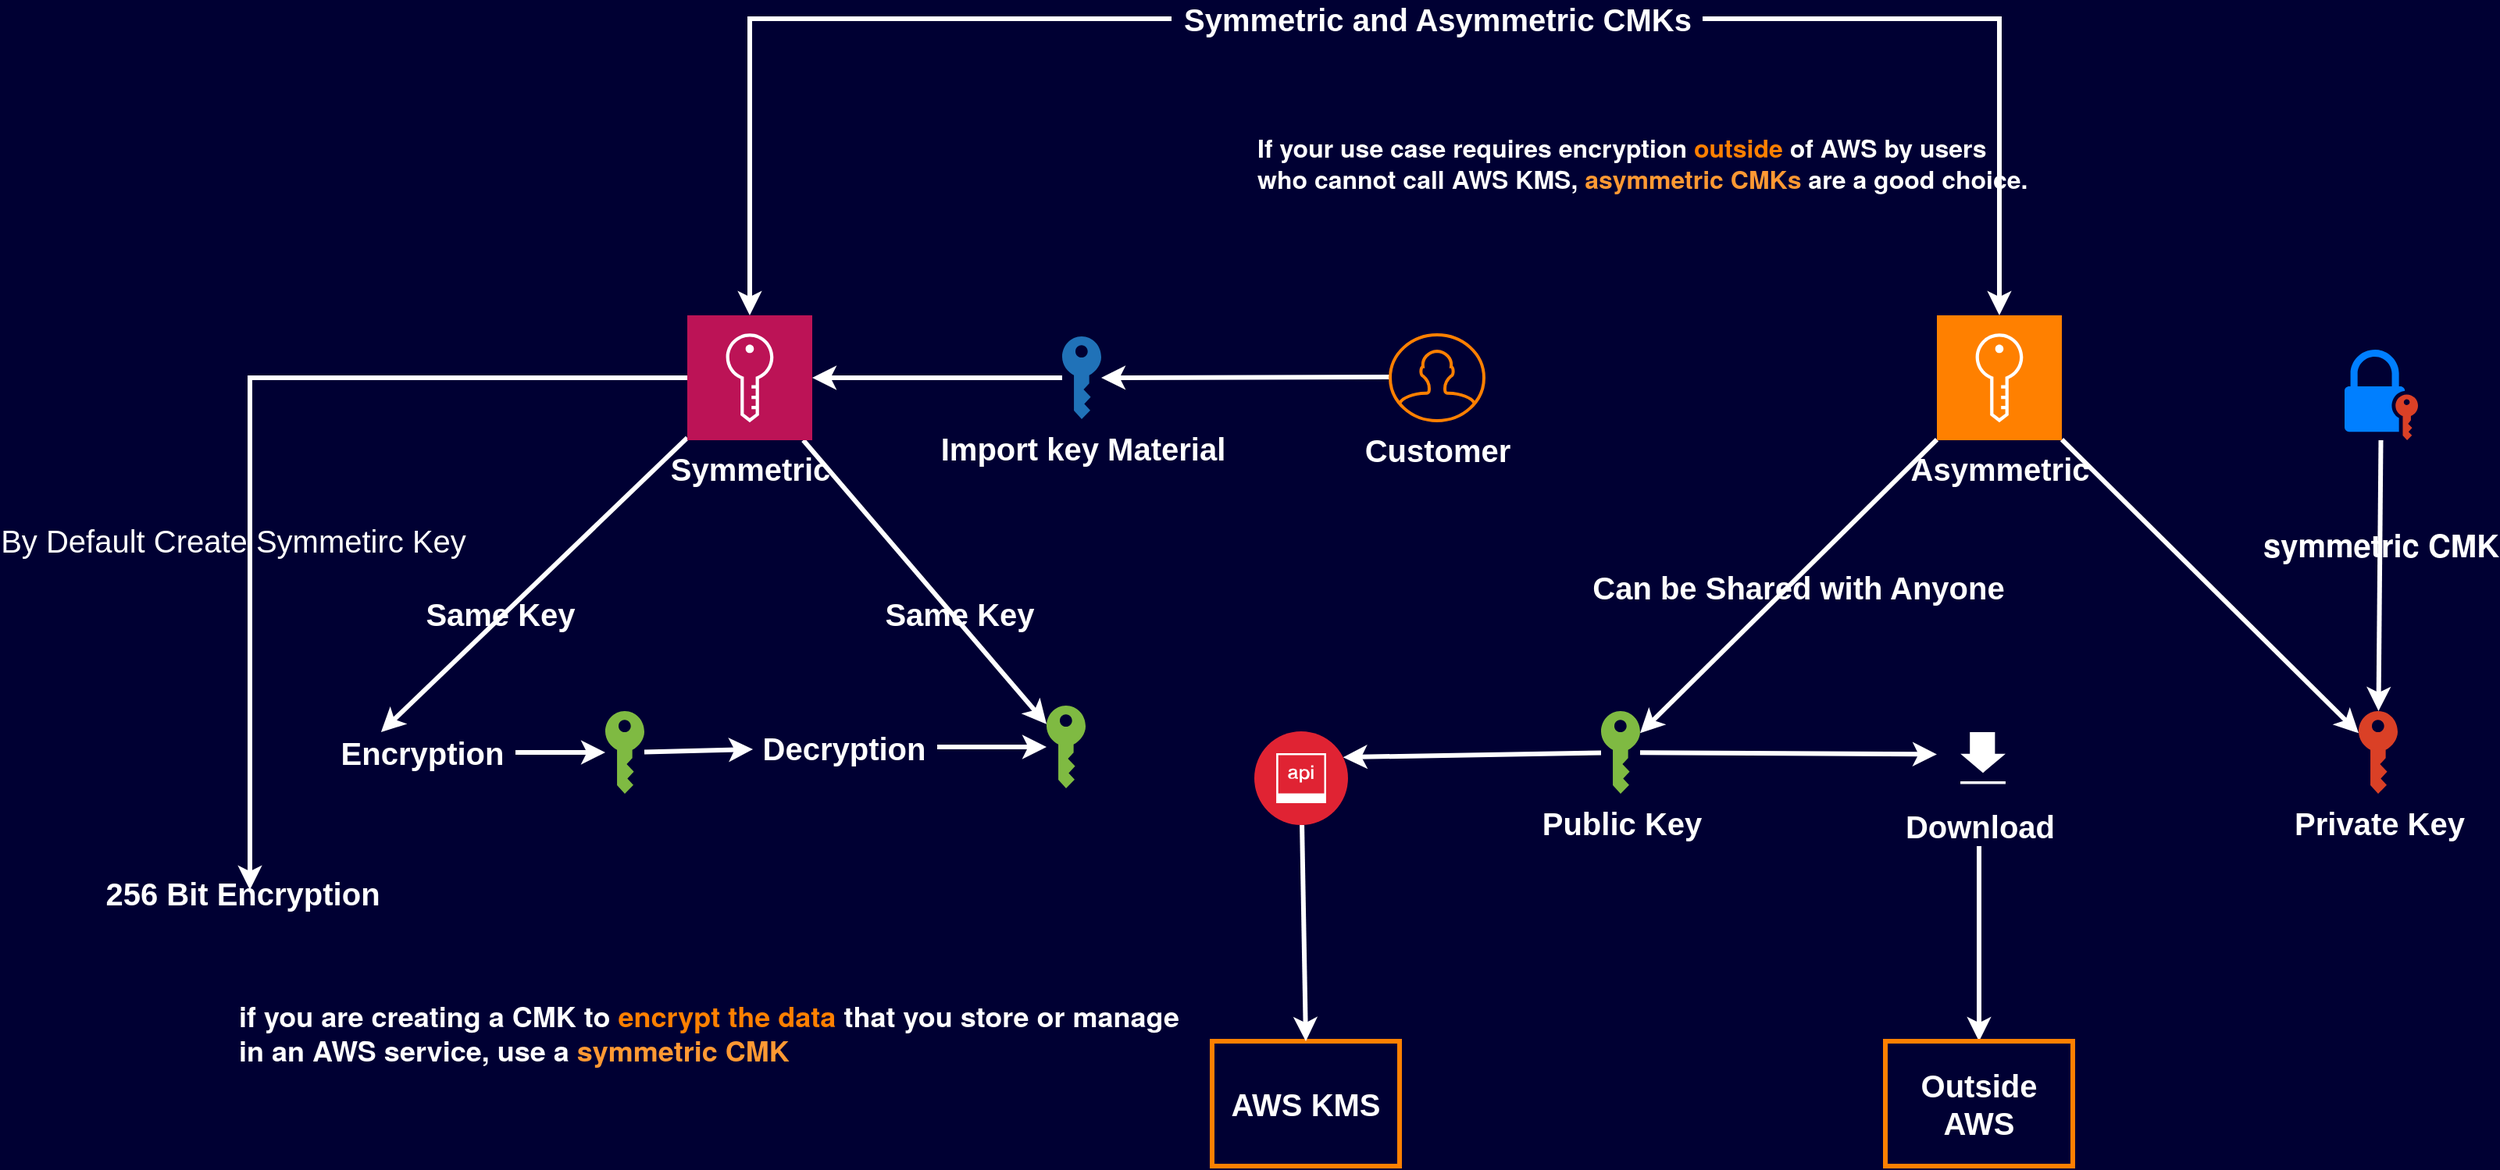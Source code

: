 <mxfile version="13.4.5" type="device"><diagram id="5AJA4819VfViXXp56o83" name="Page-1"><mxGraphModel dx="2007" dy="480" grid="0" gridSize="10" guides="1" tooltips="1" connect="1" arrows="1" fold="1" page="1" pageScale="1" pageWidth="1169" pageHeight="827" background="#000033" math="0" shadow="0"><root><mxCell id="0"/><mxCell id="1" parent="0"/><mxCell id="XHHC5NkDdqBm3XuTftlK-13" style="edgeStyle=orthogonalEdgeStyle;rounded=0;orthogonalLoop=1;jettySize=auto;html=1;entryX=0.455;entryY=-0.1;entryDx=0;entryDy=0;entryPerimeter=0;strokeColor=#FFFFFF;strokeWidth=3;" edge="1" parent="1" source="XHHC5NkDdqBm3XuTftlK-3"><mxGeometry relative="1" as="geometry"><mxPoint x="-131.45" y="280" as="sourcePoint"/><mxPoint x="-280.0" y="608" as="targetPoint"/><Array as="points"><mxPoint x="-280" y="280"/></Array></mxGeometry></mxCell><mxCell id="XHHC5NkDdqBm3XuTftlK-22" value="&lt;font style=&quot;font-size: 20px&quot; color=&quot;#ffffff&quot;&gt;By Default Create Symmetirc Key&lt;/font&gt;" style="edgeLabel;html=1;align=center;verticalAlign=middle;resizable=0;points=[];labelBackgroundColor=none;" vertex="1" connectable="0" parent="XHHC5NkDdqBm3XuTftlK-13"><mxGeometry x="0.536" y="1" relative="1" as="geometry"><mxPoint x="-12.47" y="-83.5" as="offset"/></mxGeometry></mxCell><mxCell id="XHHC5NkDdqBm3XuTftlK-33" style="edgeStyle=none;rounded=0;orthogonalLoop=1;jettySize=auto;html=1;entryX=0.283;entryY=-0.15;entryDx=0;entryDy=0;entryPerimeter=0;strokeColor=#FFFFFF;strokeWidth=3;" edge="1" parent="1" source="XHHC5NkDdqBm3XuTftlK-3" target="XHHC5NkDdqBm3XuTftlK-26"><mxGeometry relative="1" as="geometry"/></mxCell><mxCell id="XHHC5NkDdqBm3XuTftlK-35" value="&lt;font color=&quot;#ffffff&quot; style=&quot;font-size: 20px&quot;&gt;&lt;b&gt;Same Key&lt;/b&gt;&lt;/font&gt;" style="edgeLabel;html=1;align=center;verticalAlign=middle;resizable=0;points=[];labelBackgroundColor=none;" vertex="1" connectable="0" parent="XHHC5NkDdqBm3XuTftlK-33"><mxGeometry x="0.422" y="2" relative="1" as="geometry"><mxPoint x="17.72" y="-23.69" as="offset"/></mxGeometry></mxCell><mxCell id="XHHC5NkDdqBm3XuTftlK-34" style="edgeStyle=none;rounded=0;orthogonalLoop=1;jettySize=auto;html=1;strokeColor=#FFFFFF;strokeWidth=3;" edge="1" parent="1" source="XHHC5NkDdqBm3XuTftlK-3" target="XHHC5NkDdqBm3XuTftlK-24"><mxGeometry relative="1" as="geometry"/></mxCell><mxCell id="XHHC5NkDdqBm3XuTftlK-36" value="&lt;font style=&quot;font-size: 20px&quot; color=&quot;#ffffff&quot;&gt;&lt;b&gt;Same Key&lt;/b&gt;&lt;/font&gt;" style="edgeLabel;html=1;align=center;verticalAlign=middle;resizable=0;points=[];labelBackgroundColor=none;" vertex="1" connectable="0" parent="XHHC5NkDdqBm3XuTftlK-34"><mxGeometry x="0.279" y="-1" relative="1" as="geometry"><mxPoint x="0.73" y="-6.2" as="offset"/></mxGeometry></mxCell><mxCell id="XHHC5NkDdqBm3XuTftlK-3" value="&lt;b style=&quot;color: rgb(255 , 255 , 255) ; font-size: 20px&quot;&gt;Symmetric&lt;/b&gt;" style="pointerEvents=1;shadow=0;dashed=0;html=1;strokeColor=none;labelPosition=center;verticalLabelPosition=bottom;verticalAlign=top;align=center;outlineConnect=0;shape=mxgraph.veeam2.key;fillColor=#BC1356;" vertex="1" parent="1"><mxGeometry y="240" width="80" height="80" as="geometry"/></mxCell><mxCell id="XHHC5NkDdqBm3XuTftlK-45" style="edgeStyle=none;rounded=0;orthogonalLoop=1;jettySize=auto;html=1;strokeColor=#FFFFFF;strokeWidth=3;fontColor=#FFFFFF;" edge="1" parent="1" source="XHHC5NkDdqBm3XuTftlK-4" target="XHHC5NkDdqBm3XuTftlK-43"><mxGeometry relative="1" as="geometry"/></mxCell><mxCell id="XHHC5NkDdqBm3XuTftlK-47" value="&lt;font style=&quot;font-size: 20px&quot;&gt;&lt;b&gt;Can be Shared with Anyone&lt;/b&gt;&lt;/font&gt;" style="edgeLabel;html=1;align=center;verticalAlign=middle;resizable=0;points=[];fontColor=#FFFFFF;labelBackgroundColor=none;labelBorderColor=none;" vertex="1" connectable="0" parent="XHHC5NkDdqBm3XuTftlK-45"><mxGeometry x="0.261" y="-2" relative="1" as="geometry"><mxPoint x="31.53" y="-23.05" as="offset"/></mxGeometry></mxCell><mxCell id="XHHC5NkDdqBm3XuTftlK-46" style="edgeStyle=none;rounded=0;orthogonalLoop=1;jettySize=auto;html=1;strokeColor=#FFFFFF;strokeWidth=3;fontColor=#FFFFFF;" edge="1" parent="1" source="XHHC5NkDdqBm3XuTftlK-4" target="XHHC5NkDdqBm3XuTftlK-44"><mxGeometry relative="1" as="geometry"/></mxCell><mxCell id="XHHC5NkDdqBm3XuTftlK-4" value="&lt;b style=&quot;color: rgb(255 , 255 , 255) ; font-size: 20px&quot;&gt;Asymmetric&lt;/b&gt;" style="pointerEvents=1;shadow=0;dashed=0;html=1;strokeColor=none;labelPosition=center;verticalLabelPosition=bottom;verticalAlign=top;align=center;outlineConnect=0;shape=mxgraph.veeam2.key;fillColor=#FF8000;" vertex="1" parent="1"><mxGeometry x="800" y="240" width="80" height="80" as="geometry"/></mxCell><mxCell id="XHHC5NkDdqBm3XuTftlK-8" style="edgeStyle=orthogonalEdgeStyle;rounded=0;orthogonalLoop=1;jettySize=auto;html=1;strokeWidth=3;strokeColor=#FFFFFF;" edge="1" parent="1" source="XHHC5NkDdqBm3XuTftlK-7" target="XHHC5NkDdqBm3XuTftlK-3"><mxGeometry relative="1" as="geometry"/></mxCell><mxCell id="XHHC5NkDdqBm3XuTftlK-9" style="edgeStyle=orthogonalEdgeStyle;rounded=0;orthogonalLoop=1;jettySize=auto;html=1;strokeColor=#FFFFFF;strokeWidth=3;" edge="1" parent="1" source="XHHC5NkDdqBm3XuTftlK-7" target="XHHC5NkDdqBm3XuTftlK-4"><mxGeometry relative="1" as="geometry"/></mxCell><mxCell id="XHHC5NkDdqBm3XuTftlK-7" value="&lt;font color=&quot;#ffffff&quot;&gt;&lt;span style=&quot;font-size: 20px&quot;&gt;&lt;b&gt;Symmetric and Asymmetric CMKs&lt;/b&gt;&lt;/span&gt;&lt;/font&gt;" style="text;html=1;resizable=0;autosize=1;align=center;verticalAlign=middle;points=[];fillColor=none;strokeColor=none;rounded=0;" vertex="1" parent="1"><mxGeometry x="310" y="40" width="340" height="20" as="geometry"/></mxCell><mxCell id="XHHC5NkDdqBm3XuTftlK-11" value="&lt;font color=&quot;#ffffff&quot;&gt;&lt;span style=&quot;font-size: 20px&quot;&gt;&lt;b&gt;256 Bit Encryption&lt;/b&gt;&lt;/span&gt;&lt;/font&gt;" style="text;html=1;resizable=0;autosize=1;align=center;verticalAlign=middle;points=[];fillColor=none;strokeColor=none;rounded=0;" vertex="1" parent="1"><mxGeometry x="-380" y="600" width="190" height="20" as="geometry"/></mxCell><mxCell id="XHHC5NkDdqBm3XuTftlK-30" style="rounded=0;orthogonalLoop=1;jettySize=auto;html=1;entryX=0.017;entryY=0.575;entryDx=0;entryDy=0;entryPerimeter=0;strokeColor=#FFFFFF;strokeWidth=3;" edge="1" parent="1" source="XHHC5NkDdqBm3XuTftlK-23" target="XHHC5NkDdqBm3XuTftlK-27"><mxGeometry relative="1" as="geometry"/></mxCell><mxCell id="XHHC5NkDdqBm3XuTftlK-23" value="" style="pointerEvents=1;shadow=0;dashed=0;html=1;strokeColor=none;labelPosition=center;verticalLabelPosition=bottom;verticalAlign=top;outlineConnect=0;align=center;shape=mxgraph.office.security.key_permissions;fillColor=#7FBA42;labelBackgroundColor=none;" vertex="1" parent="1"><mxGeometry x="-52.5" y="493.5" width="25" height="53" as="geometry"/></mxCell><mxCell id="XHHC5NkDdqBm3XuTftlK-24" value="" style="pointerEvents=1;shadow=0;dashed=0;html=1;strokeColor=none;labelPosition=center;verticalLabelPosition=bottom;verticalAlign=top;outlineConnect=0;align=center;shape=mxgraph.office.security.key_permissions;fillColor=#7FBA42;labelBackgroundColor=none;" vertex="1" parent="1"><mxGeometry x="230" y="490" width="25" height="53" as="geometry"/></mxCell><mxCell id="XHHC5NkDdqBm3XuTftlK-28" style="edgeStyle=orthogonalEdgeStyle;rounded=0;orthogonalLoop=1;jettySize=auto;html=1;strokeColor=#FFFFFF;strokeWidth=3;" edge="1" parent="1" source="XHHC5NkDdqBm3XuTftlK-26" target="XHHC5NkDdqBm3XuTftlK-23"><mxGeometry relative="1" as="geometry"/></mxCell><mxCell id="XHHC5NkDdqBm3XuTftlK-26" value="&lt;font color=&quot;#ffffff&quot;&gt;&lt;span style=&quot;font-size: 20px&quot;&gt;&lt;b&gt;Encryption&lt;/b&gt;&lt;/span&gt;&lt;/font&gt;" style="text;html=1;resizable=0;autosize=1;align=center;verticalAlign=middle;points=[];fillColor=none;strokeColor=none;rounded=0;labelBackgroundColor=none;" vertex="1" parent="1"><mxGeometry x="-230" y="510" width="120" height="20" as="geometry"/></mxCell><mxCell id="XHHC5NkDdqBm3XuTftlK-31" style="edgeStyle=none;rounded=0;orthogonalLoop=1;jettySize=auto;html=1;strokeColor=#FFFFFF;strokeWidth=3;" edge="1" parent="1" source="XHHC5NkDdqBm3XuTftlK-27" target="XHHC5NkDdqBm3XuTftlK-24"><mxGeometry relative="1" as="geometry"/></mxCell><mxCell id="XHHC5NkDdqBm3XuTftlK-27" value="&lt;font color=&quot;#ffffff&quot;&gt;&lt;span style=&quot;font-size: 20px&quot;&gt;&lt;b&gt;Decryption&lt;/b&gt;&lt;/span&gt;&lt;/font&gt;" style="text;html=1;resizable=0;autosize=1;align=center;verticalAlign=middle;points=[];fillColor=none;strokeColor=none;rounded=0;labelBackgroundColor=none;" vertex="1" parent="1"><mxGeometry x="40" y="506.5" width="120" height="20" as="geometry"/></mxCell><mxCell id="XHHC5NkDdqBm3XuTftlK-42" style="edgeStyle=none;rounded=0;orthogonalLoop=1;jettySize=auto;html=1;strokeColor=#FFFFFF;strokeWidth=3;fontColor=#FFFFFF;" edge="1" parent="1" source="XHHC5NkDdqBm3XuTftlK-37" target="XHHC5NkDdqBm3XuTftlK-3"><mxGeometry relative="1" as="geometry"/></mxCell><mxCell id="XHHC5NkDdqBm3XuTftlK-37" value="&lt;font style=&quot;font-size: 20px&quot; color=&quot;#ffffff&quot;&gt;&lt;b&gt;Import key Material&lt;/b&gt;&lt;/font&gt;" style="pointerEvents=1;shadow=0;dashed=0;html=1;strokeColor=none;labelPosition=center;verticalLabelPosition=bottom;verticalAlign=top;outlineConnect=0;align=center;shape=mxgraph.office.security.key_permissions;fillColor=#2072B8;labelBackgroundColor=none;" vertex="1" parent="1"><mxGeometry x="240" y="253.5" width="25" height="53" as="geometry"/></mxCell><mxCell id="XHHC5NkDdqBm3XuTftlK-39" style="edgeStyle=none;rounded=0;orthogonalLoop=1;jettySize=auto;html=1;strokeColor=#FFFFFF;strokeWidth=3;exitX=0;exitY=0.491;exitDx=0;exitDy=0;exitPerimeter=0;" edge="1" parent="1" source="XHHC5NkDdqBm3XuTftlK-41" target="XHHC5NkDdqBm3XuTftlK-37"><mxGeometry relative="1" as="geometry"><mxPoint x="450" y="271.764" as="sourcePoint"/></mxGeometry></mxCell><mxCell id="XHHC5NkDdqBm3XuTftlK-41" value="&lt;span style=&quot;font-size: 20px&quot;&gt;&lt;b&gt;Customer&lt;/b&gt;&lt;/span&gt;" style="html=1;verticalLabelPosition=bottom;align=center;labelBackgroundColor=none;verticalAlign=top;strokeWidth=2;shadow=0;dashed=0;shape=mxgraph.ios7.icons.user;fillColor=none;strokeColor=#FF8000;fontColor=#FFFFFF;" vertex="1" parent="1"><mxGeometry x="450" y="252.5" width="60" height="55" as="geometry"/></mxCell><mxCell id="XHHC5NkDdqBm3XuTftlK-50" style="edgeStyle=none;rounded=0;orthogonalLoop=1;jettySize=auto;html=1;entryX=1;entryY=0.25;entryDx=0;entryDy=0;strokeColor=#FFFFFF;strokeWidth=3;fontColor=#FFFFFF;" edge="1" parent="1" source="XHHC5NkDdqBm3XuTftlK-43" target="XHHC5NkDdqBm3XuTftlK-49"><mxGeometry relative="1" as="geometry"/></mxCell><mxCell id="XHHC5NkDdqBm3XuTftlK-53" style="edgeStyle=none;rounded=0;orthogonalLoop=1;jettySize=auto;html=1;strokeColor=#FFFFFF;strokeWidth=3;fontColor=#FFFFFF;" edge="1" parent="1" source="XHHC5NkDdqBm3XuTftlK-43" target="XHHC5NkDdqBm3XuTftlK-52"><mxGeometry relative="1" as="geometry"/></mxCell><mxCell id="XHHC5NkDdqBm3XuTftlK-43" value="&lt;b&gt;&lt;font style=&quot;font-size: 20px&quot;&gt;Public Key&lt;/font&gt;&lt;/b&gt;" style="pointerEvents=1;shadow=0;dashed=0;html=1;strokeColor=none;labelPosition=center;verticalLabelPosition=bottom;verticalAlign=top;outlineConnect=0;align=center;shape=mxgraph.office.security.key_permissions;fillColor=#7FBA42;labelBackgroundColor=none;fontColor=#FFFFFF;" vertex="1" parent="1"><mxGeometry x="585" y="493.5" width="25" height="53" as="geometry"/></mxCell><mxCell id="XHHC5NkDdqBm3XuTftlK-44" value="&lt;b&gt;&lt;font style=&quot;font-size: 20px&quot;&gt;Private Key&lt;/font&gt;&lt;/b&gt;" style="pointerEvents=1;shadow=0;dashed=0;html=1;strokeColor=none;labelPosition=center;verticalLabelPosition=bottom;verticalAlign=top;outlineConnect=0;align=center;shape=mxgraph.office.security.key_permissions;fillColor=#DA4026;labelBackgroundColor=none;fontColor=#FFFFFF;" vertex="1" parent="1"><mxGeometry x="1070" y="493.5" width="25" height="53" as="geometry"/></mxCell><mxCell id="XHHC5NkDdqBm3XuTftlK-48" value="&lt;b&gt;&lt;font style=&quot;font-size: 20px&quot;&gt;AWS KMS&lt;/font&gt;&lt;/b&gt;" style="rounded=0;whiteSpace=wrap;html=1;shadow=0;labelBackgroundColor=none;strokeColor=#FF8000;strokeWidth=3;fillColor=none;fontColor=#FFFFFF;" vertex="1" parent="1"><mxGeometry x="336" y="705" width="120" height="80" as="geometry"/></mxCell><mxCell id="XHHC5NkDdqBm3XuTftlK-51" style="edgeStyle=none;rounded=0;orthogonalLoop=1;jettySize=auto;html=1;entryX=0.5;entryY=0;entryDx=0;entryDy=0;strokeColor=#FFFFFF;strokeWidth=3;fontColor=#FFFFFF;" edge="1" parent="1" source="XHHC5NkDdqBm3XuTftlK-49" target="XHHC5NkDdqBm3XuTftlK-48"><mxGeometry relative="1" as="geometry"/></mxCell><mxCell id="XHHC5NkDdqBm3XuTftlK-49" value="" style="aspect=fixed;perimeter=ellipsePerimeter;html=1;align=center;shadow=0;dashed=0;fontColor=#4277BB;labelBackgroundColor=none;fontSize=12;spacingTop=3;image;image=img/lib/ibm/security/api_security.svg;strokeColor=#FF8000;strokeWidth=3;fillColor=none;" vertex="1" parent="1"><mxGeometry x="363" y="506.5" width="60" height="60" as="geometry"/></mxCell><mxCell id="XHHC5NkDdqBm3XuTftlK-55" style="edgeStyle=none;rounded=0;orthogonalLoop=1;jettySize=auto;html=1;strokeColor=#FFFFFF;strokeWidth=3;fontColor=#FFFFFF;" edge="1" parent="1" target="XHHC5NkDdqBm3XuTftlK-54"><mxGeometry relative="1" as="geometry"><mxPoint x="827" y="580" as="sourcePoint"/></mxGeometry></mxCell><mxCell id="XHHC5NkDdqBm3XuTftlK-52" value="&lt;b&gt;&lt;font style=&quot;font-size: 20px&quot;&gt;Download&amp;nbsp;&lt;/font&gt;&lt;/b&gt;" style="shadow=0;dashed=0;html=1;strokeColor=none;labelPosition=center;verticalLabelPosition=bottom;verticalAlign=top;align=center;outlineConnect=0;shape=mxgraph.veeam.2d.download;labelBackgroundColor=none;fontColor=#FFFFFF;fillColor=none;" vertex="1" parent="1"><mxGeometry x="800" y="493.5" width="59" height="55.8" as="geometry"/></mxCell><mxCell id="XHHC5NkDdqBm3XuTftlK-54" value="&lt;b&gt;&lt;font style=&quot;font-size: 20px&quot;&gt;Outside AWS&lt;/font&gt;&lt;/b&gt;" style="rounded=0;whiteSpace=wrap;html=1;shadow=0;labelBackgroundColor=none;strokeColor=#FF8000;strokeWidth=3;fillColor=none;fontColor=#FFFFFF;" vertex="1" parent="1"><mxGeometry x="767" y="705" width="120" height="80" as="geometry"/></mxCell><mxCell id="XHHC5NkDdqBm3XuTftlK-57" value="&lt;span style=&quot;font-family: &amp;#34;amazon ember&amp;#34; , &amp;#34;helvetica neue&amp;#34; , &amp;#34;roboto&amp;#34; , &amp;#34;arial&amp;#34; , sans-serif&quot;&gt;&lt;b&gt;&lt;font style=&quot;font-size: 18px&quot;&gt;if you are creating a CMK to&lt;font color=&quot;#ff8000&quot;&gt; encrypt the data&lt;/font&gt; that you store or manage &lt;br&gt;in an AWS service, use a &lt;font color=&quot;#ff9933&quot;&gt;symmetric CMK&lt;/font&gt;&lt;/font&gt;&lt;/b&gt;&lt;/span&gt;" style="text;html=1;resizable=0;autosize=1;align=left;verticalAlign=middle;points=[];fillColor=none;strokeColor=none;rounded=0;shadow=0;labelBackgroundColor=none;fontColor=#FFFFFF;" vertex="1" parent="1"><mxGeometry x="-289" y="682" width="577" height="36" as="geometry"/></mxCell><mxCell id="XHHC5NkDdqBm3XuTftlK-58" value="&lt;span style=&quot;font-family: &amp;#34;amazon ember&amp;#34; , &amp;#34;helvetica neue&amp;#34; , &amp;#34;roboto&amp;#34; , &amp;#34;arial&amp;#34; , sans-serif ; font-size: 16px&quot;&gt;&lt;b&gt;If your use case requires encryption &lt;font color=&quot;#ff8000&quot;&gt;outside&lt;/font&gt; of AWS by users &lt;br&gt;who cannot call AWS KMS, &lt;font color=&quot;#ff9933&quot;&gt;asymmetric CMKs&lt;/font&gt; are a good choice.&lt;/b&gt;&lt;/span&gt;" style="text;html=1;resizable=0;autosize=1;align=left;verticalAlign=middle;points=[];fillColor=none;strokeColor=none;rounded=0;shadow=0;labelBackgroundColor=none;fontColor=#FFFFFF;" vertex="1" parent="1"><mxGeometry x="363" y="125" width="474" height="34" as="geometry"/></mxCell><mxCell id="XHHC5NkDdqBm3XuTftlK-61" value="&lt;b&gt;&lt;span style=&quot;font-family: &amp;#34;amazon ember&amp;#34; , &amp;#34;helvetica neue&amp;#34; , &amp;#34;roboto&amp;#34; , &amp;#34;arial&amp;#34; , sans-serif ; font-style: normal ; letter-spacing: normal ; text-align: left ; text-indent: 0px ; text-transform: none ; word-spacing: 0px ; display: inline ; float: none&quot;&gt;&lt;font style=&quot;font-size: 20px&quot;&gt;symmetric CMK&lt;/font&gt;&lt;/span&gt;&lt;/b&gt;" style="edgeStyle=none;rounded=0;orthogonalLoop=1;jettySize=auto;html=1;strokeColor=#FFFFFF;strokeWidth=3;fontColor=#FFFFFF;labelBackgroundColor=none;" edge="1" parent="1" source="XHHC5NkDdqBm3XuTftlK-60" target="XHHC5NkDdqBm3XuTftlK-44"><mxGeometry x="-0.239" relative="1" as="geometry"><mxPoint as="offset"/></mxGeometry></mxCell><mxCell id="XHHC5NkDdqBm3XuTftlK-60" value="" style="pointerEvents=1;shadow=0;dashed=0;html=1;strokeColor=none;labelPosition=center;verticalLabelPosition=bottom;verticalAlign=top;outlineConnect=0;align=center;shape=mxgraph.office.security.lock_with_key_security_orange;labelBackgroundColor=none;fontColor=#FFFFFF;fillColor=#007FFF;" vertex="1" parent="1"><mxGeometry x="1061" y="262" width="47" height="58" as="geometry"/></mxCell></root></mxGraphModel></diagram></mxfile>